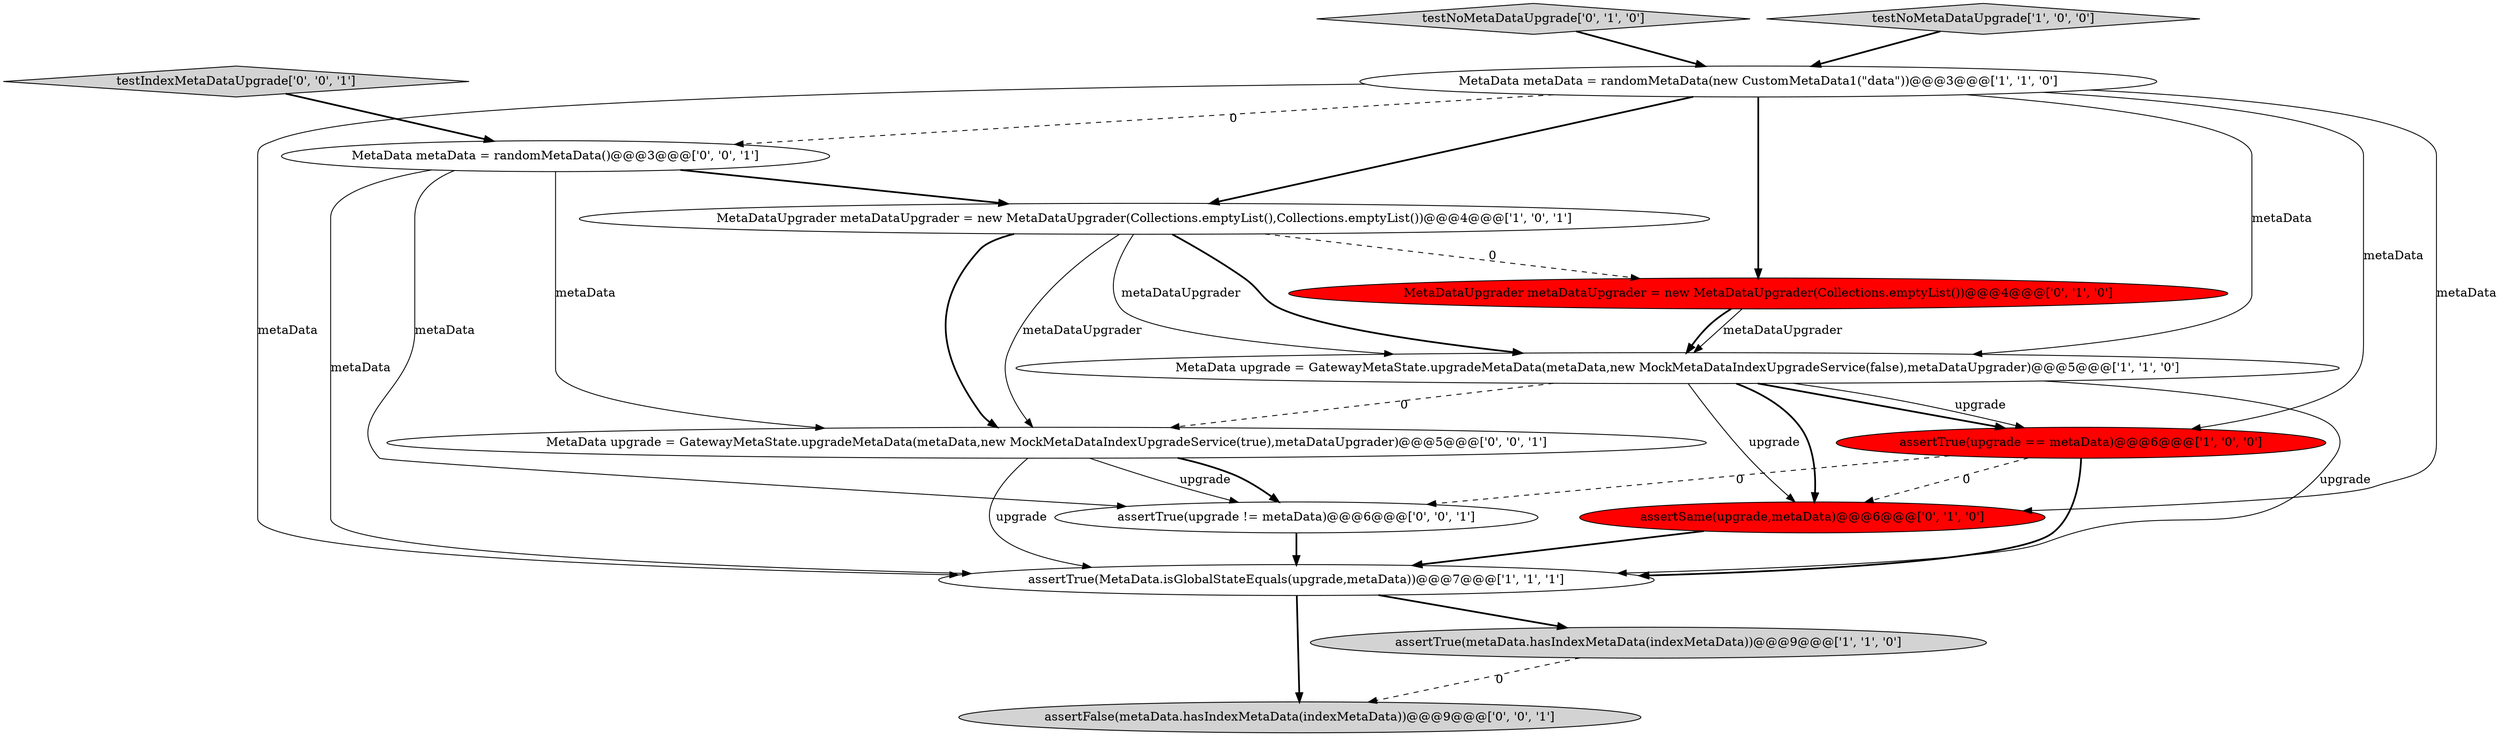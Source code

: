 digraph {
5 [style = filled, label = "MetaData metaData = randomMetaData(new CustomMetaData1(\"data\"))@@@3@@@['1', '1', '0']", fillcolor = white, shape = ellipse image = "AAA0AAABBB1BBB"];
6 [style = filled, label = "assertTrue(MetaData.isGlobalStateEquals(upgrade,metaData))@@@7@@@['1', '1', '1']", fillcolor = white, shape = ellipse image = "AAA0AAABBB1BBB"];
8 [style = filled, label = "assertSame(upgrade,metaData)@@@6@@@['0', '1', '0']", fillcolor = red, shape = ellipse image = "AAA1AAABBB2BBB"];
12 [style = filled, label = "MetaData upgrade = GatewayMetaState.upgradeMetaData(metaData,new MockMetaDataIndexUpgradeService(true),metaDataUpgrader)@@@5@@@['0', '0', '1']", fillcolor = white, shape = ellipse image = "AAA0AAABBB3BBB"];
0 [style = filled, label = "MetaDataUpgrader metaDataUpgrader = new MetaDataUpgrader(Collections.emptyList(),Collections.emptyList())@@@4@@@['1', '0', '1']", fillcolor = white, shape = ellipse image = "AAA0AAABBB1BBB"];
3 [style = filled, label = "assertTrue(upgrade == metaData)@@@6@@@['1', '0', '0']", fillcolor = red, shape = ellipse image = "AAA1AAABBB1BBB"];
7 [style = filled, label = "MetaDataUpgrader metaDataUpgrader = new MetaDataUpgrader(Collections.emptyList())@@@4@@@['0', '1', '0']", fillcolor = red, shape = ellipse image = "AAA1AAABBB2BBB"];
2 [style = filled, label = "MetaData upgrade = GatewayMetaState.upgradeMetaData(metaData,new MockMetaDataIndexUpgradeService(false),metaDataUpgrader)@@@5@@@['1', '1', '0']", fillcolor = white, shape = ellipse image = "AAA0AAABBB1BBB"];
13 [style = filled, label = "assertTrue(upgrade != metaData)@@@6@@@['0', '0', '1']", fillcolor = white, shape = ellipse image = "AAA0AAABBB3BBB"];
1 [style = filled, label = "assertTrue(metaData.hasIndexMetaData(indexMetaData))@@@9@@@['1', '1', '0']", fillcolor = lightgray, shape = ellipse image = "AAA0AAABBB1BBB"];
11 [style = filled, label = "MetaData metaData = randomMetaData()@@@3@@@['0', '0', '1']", fillcolor = white, shape = ellipse image = "AAA0AAABBB3BBB"];
9 [style = filled, label = "testNoMetaDataUpgrade['0', '1', '0']", fillcolor = lightgray, shape = diamond image = "AAA0AAABBB2BBB"];
10 [style = filled, label = "assertFalse(metaData.hasIndexMetaData(indexMetaData))@@@9@@@['0', '0', '1']", fillcolor = lightgray, shape = ellipse image = "AAA0AAABBB3BBB"];
4 [style = filled, label = "testNoMetaDataUpgrade['1', '0', '0']", fillcolor = lightgray, shape = diamond image = "AAA0AAABBB1BBB"];
14 [style = filled, label = "testIndexMetaDataUpgrade['0', '0', '1']", fillcolor = lightgray, shape = diamond image = "AAA0AAABBB3BBB"];
2->6 [style = solid, label="upgrade"];
12->13 [style = solid, label="upgrade"];
0->12 [style = bold, label=""];
2->3 [style = bold, label=""];
0->2 [style = bold, label=""];
5->2 [style = solid, label="metaData"];
5->8 [style = solid, label="metaData"];
5->6 [style = solid, label="metaData"];
3->6 [style = bold, label=""];
11->13 [style = solid, label="metaData"];
8->6 [style = bold, label=""];
1->10 [style = dashed, label="0"];
3->13 [style = dashed, label="0"];
7->2 [style = solid, label="metaDataUpgrader"];
6->1 [style = bold, label=""];
12->13 [style = bold, label=""];
2->12 [style = dashed, label="0"];
0->12 [style = solid, label="metaDataUpgrader"];
11->0 [style = bold, label=""];
5->3 [style = solid, label="metaData"];
5->0 [style = bold, label=""];
5->11 [style = dashed, label="0"];
11->12 [style = solid, label="metaData"];
11->6 [style = solid, label="metaData"];
7->2 [style = bold, label=""];
6->10 [style = bold, label=""];
2->3 [style = solid, label="upgrade"];
9->5 [style = bold, label=""];
0->2 [style = solid, label="metaDataUpgrader"];
3->8 [style = dashed, label="0"];
5->7 [style = bold, label=""];
13->6 [style = bold, label=""];
0->7 [style = dashed, label="0"];
14->11 [style = bold, label=""];
4->5 [style = bold, label=""];
12->6 [style = solid, label="upgrade"];
2->8 [style = solid, label="upgrade"];
2->8 [style = bold, label=""];
}
